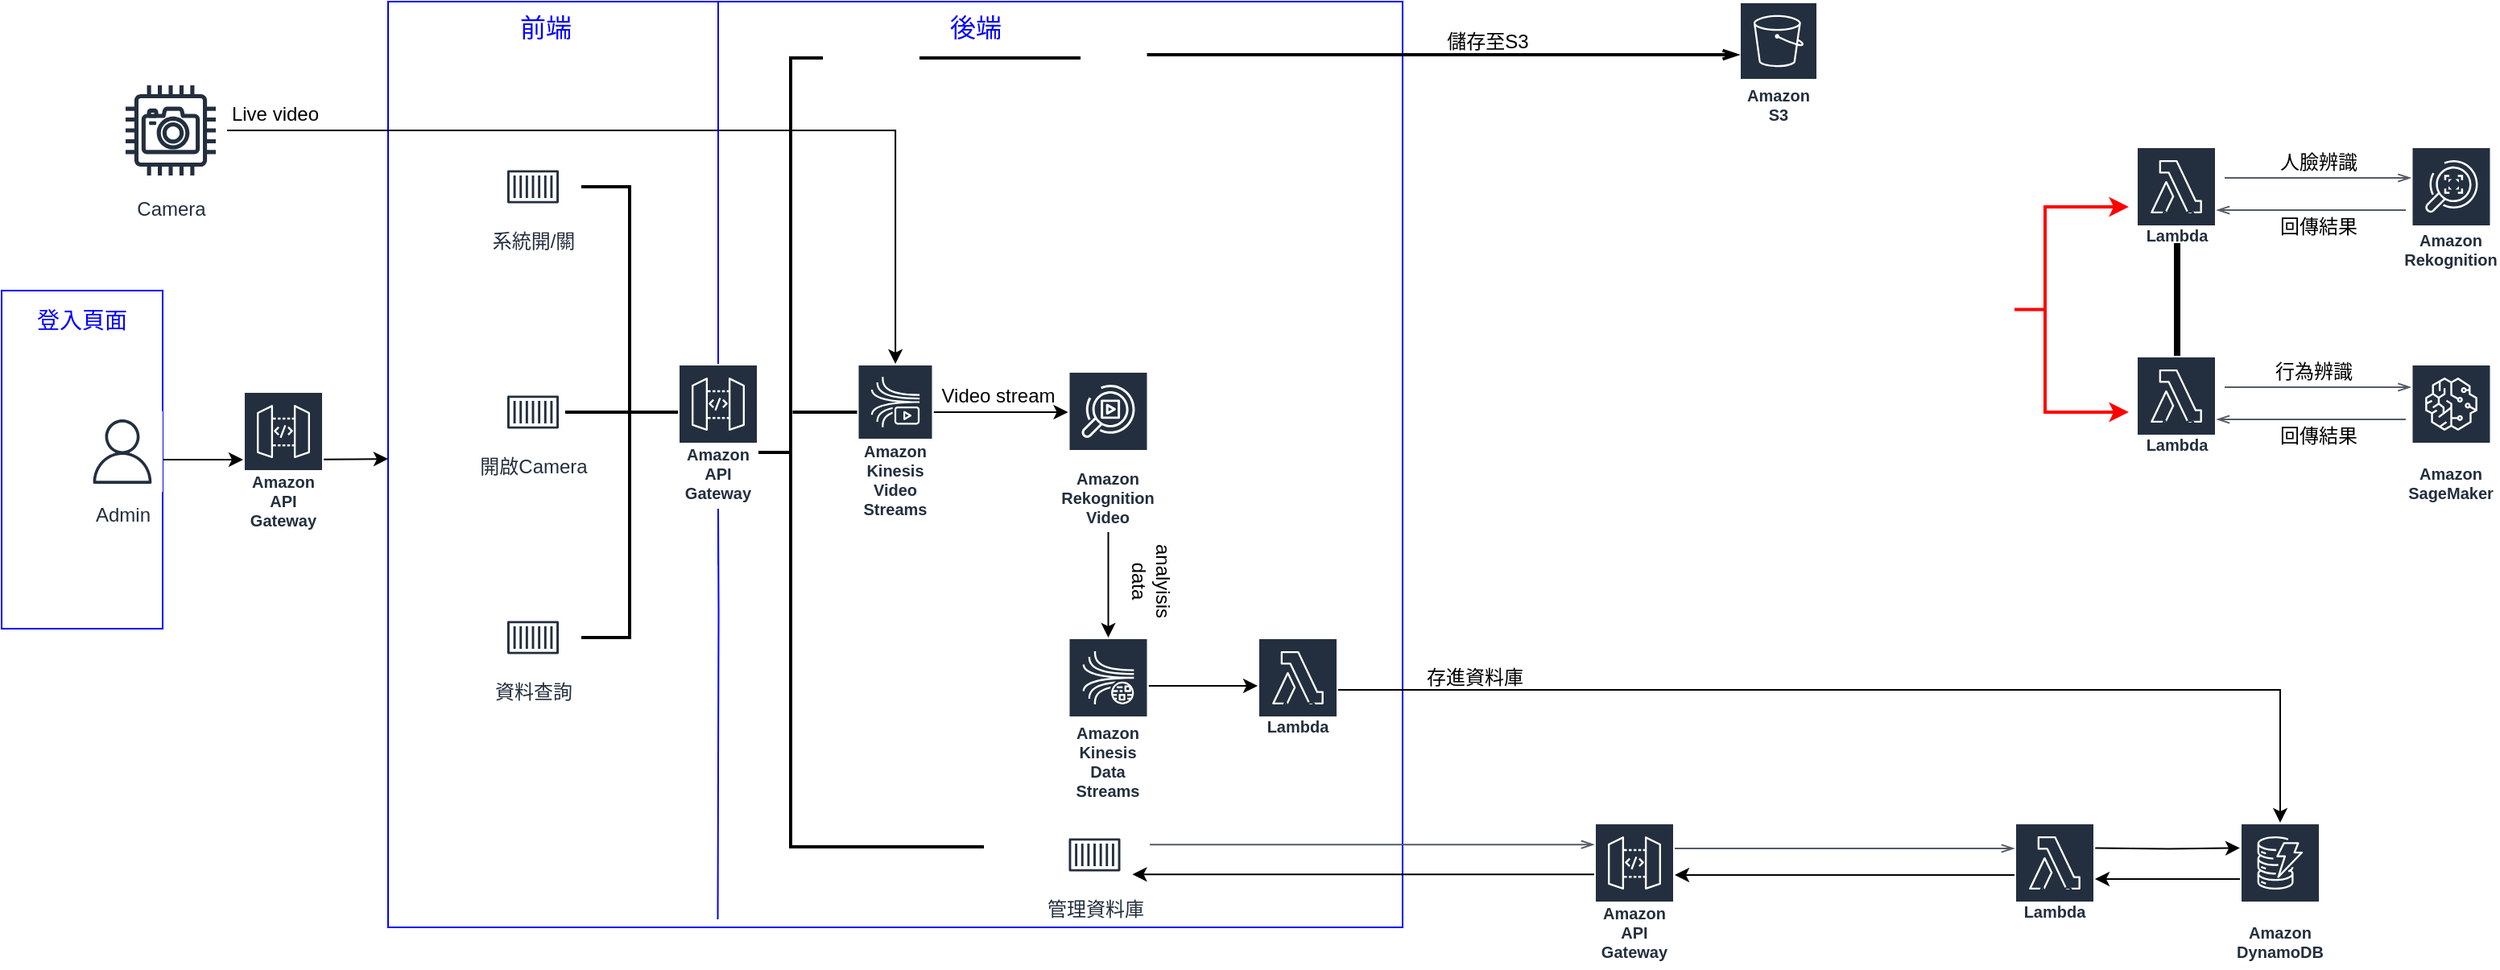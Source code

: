 <mxfile version="22.1.21" type="github">
  <diagram name="第 1 页" id="VFCjEm5W6MaqiMix1aKl">
    <mxGraphModel dx="1876" dy="578" grid="1" gridSize="10" guides="1" tooltips="1" connect="1" arrows="1" fold="1" page="1" pageScale="1" pageWidth="827" pageHeight="1169" math="0" shadow="0">
      <root>
        <mxCell id="0" />
        <mxCell id="1" parent="0" />
        <mxCell id="O1jKtoPmyAMp938oBS-_-39" value="&lt;font color=&quot;#0000ff&quot; style=&quot;font-size: 14px;&quot;&gt;登入頁面&lt;/font&gt;" style="outlineConnect=0;gradientColor=none;html=1;whiteSpace=wrap;fontSize=12;fontStyle=0;strokeColor=#0000ff;fillColor=none;verticalAlign=top;align=center;fontColor=#FF9900;dashed=0;spacingTop=3;" parent="1" vertex="1">
          <mxGeometry x="-330" y="304.5" width="100" height="210" as="geometry" />
        </mxCell>
        <mxCell id="O1jKtoPmyAMp938oBS-_-8" value="" style="outlineConnect=0;gradientColor=none;html=1;whiteSpace=wrap;fontSize=12;fontStyle=0;strokeColor=#0000ff;fillColor=none;verticalAlign=top;align=center;fontColor=#FF9900;dashed=0;spacingTop=3;" parent="1" vertex="1">
          <mxGeometry x="-90" y="125" width="630" height="575" as="geometry" />
        </mxCell>
        <mxCell id="VvQtCBpBmSeENk6v5BYq-13" style="edgeStyle=orthogonalEdgeStyle;rounded=0;orthogonalLoop=1;jettySize=auto;html=1;" parent="1" source="O1jKtoPmyAMp938oBS-_-39" edge="1">
          <mxGeometry relative="1" as="geometry">
            <mxPoint x="-180" y="409.5" as="targetPoint" />
          </mxGeometry>
        </mxCell>
        <mxCell id="O1jKtoPmyAMp938oBS-_-2" value="Admin&lt;br&gt;" style="sketch=0;outlineConnect=0;fontColor=#232F3E;gradientColor=none;strokeColor=#232F3E;fillColor=#ffffff;dashed=0;verticalLabelPosition=bottom;verticalAlign=top;align=center;html=1;fontSize=12;fontStyle=0;aspect=fixed;shape=mxgraph.aws4.resourceIcon;resIcon=mxgraph.aws4.user;" parent="1" vertex="1">
          <mxGeometry x="-280" y="379.5" width="50" height="50" as="geometry" />
        </mxCell>
        <mxCell id="O1jKtoPmyAMp938oBS-_-15" value="管理資料庫" style="sketch=0;outlineConnect=0;fontColor=#232F3E;gradientColor=none;strokeColor=#232F3E;fillColor=#ffffff;dashed=0;verticalLabelPosition=bottom;verticalAlign=top;align=center;html=1;fontSize=12;fontStyle=0;aspect=fixed;shape=mxgraph.aws4.resourceIcon;resIcon=mxgraph.aws4.container_1;" parent="1" vertex="1">
          <mxGeometry x="328.75" y="635" width="40" height="40" as="geometry" />
        </mxCell>
        <mxCell id="O1jKtoPmyAMp938oBS-_-25" style="edgeStyle=orthogonalEdgeStyle;rounded=0;orthogonalLoop=1;jettySize=auto;html=1;exitX=0.5;exitY=1;exitDx=0;exitDy=0;" parent="1" edge="1">
          <mxGeometry relative="1" as="geometry">
            <mxPoint x="316.75" y="157.5" as="sourcePoint" />
            <mxPoint x="316.75" y="157.5" as="targetPoint" />
          </mxGeometry>
        </mxCell>
        <mxCell id="JR7BIPbjYZxuLrK9J2VT-17" style="edgeStyle=orthogonalEdgeStyle;rounded=0;orthogonalLoop=1;jettySize=auto;html=1;strokeWidth=1;" edge="1" parent="1" source="O1jKtoPmyAMp938oBS-_-31" target="a6JBxLxwtquYG9cKJR-4-1">
          <mxGeometry relative="1" as="geometry">
            <Array as="points">
              <mxPoint x="1000" y="670" />
              <mxPoint x="1000" y="670" />
            </Array>
          </mxGeometry>
        </mxCell>
        <mxCell id="O1jKtoPmyAMp938oBS-_-31" value="Amazon DynamoDB" style="sketch=0;outlineConnect=0;fontColor=#232F3E;gradientColor=none;strokeColor=#ffffff;fillColor=#232F3E;dashed=0;verticalLabelPosition=middle;verticalAlign=bottom;align=center;html=1;whiteSpace=wrap;fontSize=10;fontStyle=1;spacing=3;shape=mxgraph.aws4.productIcon;prIcon=mxgraph.aws4.dynamodb;" parent="1" vertex="1">
          <mxGeometry x="1060" y="635" width="50" height="90" as="geometry" />
        </mxCell>
        <mxCell id="O1jKtoPmyAMp938oBS-_-47" value="Amazon Rekognition" style="sketch=0;outlineConnect=0;fontColor=#232F3E;gradientColor=none;strokeColor=#ffffff;fillColor=#232F3E;dashed=0;verticalLabelPosition=middle;verticalAlign=bottom;align=center;html=1;whiteSpace=wrap;fontSize=10;fontStyle=1;spacing=3;shape=mxgraph.aws4.productIcon;prIcon=mxgraph.aws4.rekognition;" parent="1" vertex="1">
          <mxGeometry x="1166.25" y="215" width="50" height="80" as="geometry" />
        </mxCell>
        <mxCell id="JR7BIPbjYZxuLrK9J2VT-18" style="edgeStyle=orthogonalEdgeStyle;rounded=0;orthogonalLoop=1;jettySize=auto;html=1;strokeWidth=1;" edge="1" parent="1" source="a6JBxLxwtquYG9cKJR-4-1" target="a6JBxLxwtquYG9cKJR-4-6">
          <mxGeometry relative="1" as="geometry">
            <Array as="points">
              <mxPoint x="770" y="668" />
              <mxPoint x="770" y="668" />
            </Array>
          </mxGeometry>
        </mxCell>
        <mxCell id="a6JBxLxwtquYG9cKJR-4-1" value="AWS Lambda" style="sketch=0;outlineConnect=0;fontColor=#232F3E;gradientColor=none;strokeColor=#ffffff;fillColor=#232F3E;dashed=0;verticalLabelPosition=middle;verticalAlign=bottom;align=center;html=1;whiteSpace=wrap;fontSize=10;fontStyle=1;spacing=3;shape=mxgraph.aws4.productIcon;prIcon=mxgraph.aws4.lambda;" parent="1" vertex="1">
          <mxGeometry x="920" y="635" width="50" height="65" as="geometry" />
        </mxCell>
        <mxCell id="JR7BIPbjYZxuLrK9J2VT-19" style="edgeStyle=orthogonalEdgeStyle;rounded=0;orthogonalLoop=1;jettySize=auto;html=1;" edge="1" parent="1">
          <mxGeometry relative="1" as="geometry">
            <mxPoint x="659" y="667.08" as="sourcePoint" />
            <mxPoint x="372.25" y="667.08" as="targetPoint" />
            <Array as="points">
              <mxPoint x="540" y="667.08" />
              <mxPoint x="540" y="667.08" />
            </Array>
          </mxGeometry>
        </mxCell>
        <mxCell id="a6JBxLxwtquYG9cKJR-4-6" value="Amazon API Gateway" style="sketch=0;outlineConnect=0;fontColor=#232F3E;gradientColor=none;strokeColor=#ffffff;fillColor=#232F3E;dashed=0;verticalLabelPosition=middle;verticalAlign=bottom;align=center;html=1;whiteSpace=wrap;fontSize=10;fontStyle=1;spacing=3;shape=mxgraph.aws4.productIcon;prIcon=mxgraph.aws4.api_gateway;" parent="1" vertex="1">
          <mxGeometry x="659" y="635" width="50" height="90" as="geometry" />
        </mxCell>
        <mxCell id="a6JBxLxwtquYG9cKJR-4-8" value="" style="edgeStyle=orthogonalEdgeStyle;html=1;endArrow=openThin;elbow=vertical;startArrow=none;endFill=0;strokeColor=#545B64;rounded=0;strokeWidth=1;" parent="1" edge="1">
          <mxGeometry width="100" relative="1" as="geometry">
            <mxPoint x="383" y="648.58" as="sourcePoint" />
            <mxPoint x="659" y="648.58" as="targetPoint" />
            <Array as="points">
              <mxPoint x="520.75" y="648.58" />
              <mxPoint x="520.75" y="648.58" />
            </Array>
          </mxGeometry>
        </mxCell>
        <mxCell id="a6JBxLxwtquYG9cKJR-4-15" value="" style="edgeStyle=orthogonalEdgeStyle;html=1;endArrow=openThin;elbow=vertical;startArrow=none;endFill=0;strokeColor=#545B64;rounded=0;strokeWidth=1;" parent="1" source="a6JBxLxwtquYG9cKJR-4-6" edge="1" target="a6JBxLxwtquYG9cKJR-4-1">
          <mxGeometry width="100" relative="1" as="geometry">
            <mxPoint x="709" y="659.5" as="sourcePoint" />
            <mxPoint x="922.5" y="647" as="targetPoint" />
            <Array as="points">
              <mxPoint x="840" y="651" />
              <mxPoint x="840" y="651" />
            </Array>
          </mxGeometry>
        </mxCell>
        <mxCell id="a6JBxLxwtquYG9cKJR-4-19" value="Amazon S3" style="sketch=0;outlineConnect=0;fontColor=#232F3E;gradientColor=none;strokeColor=#ffffff;fillColor=#232F3E;dashed=0;verticalLabelPosition=middle;verticalAlign=bottom;align=center;html=1;whiteSpace=wrap;fontSize=10;fontStyle=1;spacing=3;shape=mxgraph.aws4.productIcon;prIcon=mxgraph.aws4.s3;" parent="1" vertex="1">
          <mxGeometry x="749" y="125" width="49" height="80" as="geometry" />
        </mxCell>
        <mxCell id="a6JBxLxwtquYG9cKJR-4-30" value="儲存至S3" style="text;html=1;strokeColor=none;fillColor=none;align=center;verticalAlign=middle;whiteSpace=wrap;rounded=0;" parent="1" vertex="1">
          <mxGeometry x="507.5" y="135" width="170" height="30" as="geometry" />
        </mxCell>
        <mxCell id="a6JBxLxwtquYG9cKJR-4-31" value="" style="edgeStyle=orthogonalEdgeStyle;html=1;endArrow=openThin;elbow=vertical;startArrow=none;endFill=0;strokeColor=#000000;rounded=0;strokeWidth=2;" parent="1" target="a6JBxLxwtquYG9cKJR-4-19" edge="1">
          <mxGeometry width="100" relative="1" as="geometry">
            <mxPoint x="382.25" y="157" as="sourcePoint" />
            <mxPoint x="498.25" y="157" as="targetPoint" />
            <Array as="points">
              <mxPoint x="382" y="158" />
            </Array>
          </mxGeometry>
        </mxCell>
        <mxCell id="pPQGrUG8o8pBh9T2TDlA-1" value="AWS Lambda" style="sketch=0;outlineConnect=0;fontColor=#232F3E;gradientColor=none;strokeColor=#ffffff;fillColor=#232F3E;dashed=0;verticalLabelPosition=middle;verticalAlign=bottom;align=center;html=1;whiteSpace=wrap;fontSize=10;fontStyle=1;spacing=3;shape=mxgraph.aws4.productIcon;prIcon=mxgraph.aws4.lambda;" parent="1" vertex="1">
          <mxGeometry x="995.5" y="215" width="50" height="65" as="geometry" />
        </mxCell>
        <mxCell id="pPQGrUG8o8pBh9T2TDlA-9" style="edgeStyle=orthogonalEdgeStyle;rounded=0;orthogonalLoop=1;jettySize=auto;html=1;" parent="1" source="JR7BIPbjYZxuLrK9J2VT-2" target="O1jKtoPmyAMp938oBS-_-31" edge="1">
          <mxGeometry relative="1" as="geometry">
            <mxPoint x="1287" y="570" as="targetPoint" />
            <mxPoint x="538" y="380" as="sourcePoint" />
            <Array as="points">
              <mxPoint x="1085" y="553" />
            </Array>
          </mxGeometry>
        </mxCell>
        <mxCell id="pPQGrUG8o8pBh9T2TDlA-4" value="" style="edgeStyle=orthogonalEdgeStyle;html=1;endArrow=openThin;elbow=vertical;startArrow=none;endFill=0;strokeColor=#545B64;rounded=0;" parent="1" edge="1">
          <mxGeometry width="100" relative="1" as="geometry">
            <mxPoint x="1050.5" y="234.5" as="sourcePoint" />
            <mxPoint x="1166.25" y="234.5" as="targetPoint" />
          </mxGeometry>
        </mxCell>
        <mxCell id="pPQGrUG8o8pBh9T2TDlA-8" value="人臉辨識" style="text;html=1;strokeColor=none;fillColor=none;align=center;verticalAlign=middle;whiteSpace=wrap;rounded=0;" parent="1" vertex="1">
          <mxGeometry x="1079" y="210" width="60" height="30" as="geometry" />
        </mxCell>
        <mxCell id="pPQGrUG8o8pBh9T2TDlA-14" value="&lt;font style=&quot;font-size: 16px;&quot;&gt;後端&lt;/font&gt;" style="text;html=1;strokeColor=none;fillColor=none;align=center;verticalAlign=middle;whiteSpace=wrap;rounded=0;fontSize=16;fontColor=#0000ff;" parent="1" vertex="1">
          <mxGeometry x="160" y="126" width="230" height="30" as="geometry" />
        </mxCell>
        <mxCell id="pPQGrUG8o8pBh9T2TDlA-15" value="&lt;font style=&quot;font-size: 16px;&quot;&gt;前端&lt;/font&gt;" style="text;html=1;strokeColor=none;fillColor=none;align=center;verticalAlign=middle;whiteSpace=wrap;rounded=0;fontSize=16;fontColor=#0000ff;" parent="1" vertex="1">
          <mxGeometry x="-68" y="126" width="151.5" height="30" as="geometry" />
        </mxCell>
        <mxCell id="Vm1vwxEjEGVl82Kh1ue6-2" value="" style="edgeStyle=orthogonalEdgeStyle;html=1;endArrow=none;elbow=vertical;startArrow=openThin;startFill=0;strokeColor=#545B64;rounded=0;" parent="1" edge="1">
          <mxGeometry width="100" relative="1" as="geometry">
            <mxPoint x="1045.5" y="254.5" as="sourcePoint" />
            <mxPoint x="1163" y="254.5" as="targetPoint" />
          </mxGeometry>
        </mxCell>
        <mxCell id="Vm1vwxEjEGVl82Kh1ue6-3" value="回傳結果" style="text;html=1;strokeColor=none;fillColor=none;align=center;verticalAlign=middle;whiteSpace=wrap;rounded=0;" parent="1" vertex="1">
          <mxGeometry x="1058" y="250" width="102" height="30" as="geometry" />
        </mxCell>
        <mxCell id="Vm1vwxEjEGVl82Kh1ue6-5" value="存進資料庫" style="text;html=1;strokeColor=none;fillColor=none;align=center;verticalAlign=middle;whiteSpace=wrap;rounded=0;" parent="1" vertex="1">
          <mxGeometry x="540" y="530" width="90" height="30" as="geometry" />
        </mxCell>
        <mxCell id="Vm1vwxEjEGVl82Kh1ue6-13" value="資料查詢" style="sketch=0;outlineConnect=0;fontColor=#232F3E;gradientColor=none;strokeColor=#232F3E;fillColor=#ffffff;dashed=0;verticalLabelPosition=bottom;verticalAlign=top;align=center;html=1;fontSize=12;fontStyle=0;aspect=fixed;shape=mxgraph.aws4.resourceIcon;resIcon=mxgraph.aws4.container_1;" parent="1" vertex="1">
          <mxGeometry x="-20" y="500" width="40" height="40" as="geometry" />
        </mxCell>
        <mxCell id="8HAPZSc-oPPEdkhKKwZJ-7" value="AWS Lambda" style="sketch=0;outlineConnect=0;fontColor=#232F3E;gradientColor=none;strokeColor=#ffffff;fillColor=#232F3E;dashed=0;verticalLabelPosition=middle;verticalAlign=bottom;align=center;html=1;whiteSpace=wrap;fontSize=10;fontStyle=1;spacing=3;shape=mxgraph.aws4.productIcon;prIcon=mxgraph.aws4.lambda;" parent="1" vertex="1">
          <mxGeometry x="995.5" y="345" width="50" height="65" as="geometry" />
        </mxCell>
        <mxCell id="8HAPZSc-oPPEdkhKKwZJ-8" value="" style="edgeStyle=orthogonalEdgeStyle;html=1;endArrow=openThin;elbow=vertical;startArrow=none;endFill=0;strokeColor=#545B64;rounded=0;" parent="1" edge="1">
          <mxGeometry width="100" relative="1" as="geometry">
            <mxPoint x="1050.5" y="364.5" as="sourcePoint" />
            <mxPoint x="1166.25" y="364.5" as="targetPoint" />
          </mxGeometry>
        </mxCell>
        <mxCell id="8HAPZSc-oPPEdkhKKwZJ-11" value="" style="edgeStyle=orthogonalEdgeStyle;html=1;endArrow=none;elbow=vertical;startArrow=openThin;startFill=0;strokeColor=#545B64;rounded=0;" parent="1" edge="1">
          <mxGeometry width="100" relative="1" as="geometry">
            <mxPoint x="1045.5" y="384.5" as="sourcePoint" />
            <mxPoint x="1163" y="384.5" as="targetPoint" />
          </mxGeometry>
        </mxCell>
        <mxCell id="8HAPZSc-oPPEdkhKKwZJ-12" value="回傳結果" style="text;html=1;strokeColor=none;fillColor=none;align=center;verticalAlign=middle;whiteSpace=wrap;rounded=0;" parent="1" vertex="1">
          <mxGeometry x="1058" y="380" width="102" height="30" as="geometry" />
        </mxCell>
        <mxCell id="8HAPZSc-oPPEdkhKKwZJ-14" value="行為辨識" style="text;html=1;strokeColor=none;fillColor=none;align=center;verticalAlign=middle;whiteSpace=wrap;rounded=0;" parent="1" vertex="1">
          <mxGeometry x="1075.5" y="340" width="60" height="30" as="geometry" />
        </mxCell>
        <mxCell id="8HAPZSc-oPPEdkhKKwZJ-21" value="" style="strokeWidth=2;html=1;shape=mxgraph.flowchart.annotation_2;align=left;labelPosition=right;pointerEvents=1;" parent="1" vertex="1">
          <mxGeometry x="140" y="160" width="40" height="490" as="geometry" />
        </mxCell>
        <mxCell id="8HAPZSc-oPPEdkhKKwZJ-57" style="edgeStyle=orthogonalEdgeStyle;rounded=0;orthogonalLoop=1;jettySize=auto;html=1;entryX=0;entryY=0.306;entryDx=0;entryDy=0;entryPerimeter=0;exitX=1.003;exitY=0.512;exitDx=0;exitDy=0;exitPerimeter=0;strokeWidth=1;" parent="1" edge="1">
          <mxGeometry relative="1" as="geometry">
            <mxPoint x="1060" y="650.71" as="targetPoint" />
            <Array as="points" />
            <mxPoint x="970.164" y="650.79" as="sourcePoint" />
          </mxGeometry>
        </mxCell>
        <mxCell id="VvQtCBpBmSeENk6v5BYq-1" value="Amazon SageMaker" style="sketch=0;outlineConnect=0;fontColor=#232F3E;gradientColor=none;strokeColor=#ffffff;fillColor=#232F3E;dashed=0;verticalLabelPosition=middle;verticalAlign=bottom;align=center;html=1;whiteSpace=wrap;fontSize=10;fontStyle=1;spacing=3;shape=mxgraph.aws4.productIcon;prIcon=mxgraph.aws4.sagemaker;" parent="1" vertex="1">
          <mxGeometry x="1166.25" y="350" width="50" height="90" as="geometry" />
        </mxCell>
        <mxCell id="JR7BIPbjYZxuLrK9J2VT-4" style="edgeStyle=orthogonalEdgeStyle;rounded=0;orthogonalLoop=1;jettySize=auto;html=1;" edge="1" parent="1" source="Vm1vwxEjEGVl82Kh1ue6-8" target="-sES5BDnEpW2IbtICMvI-1">
          <mxGeometry relative="1" as="geometry" />
        </mxCell>
        <mxCell id="Vm1vwxEjEGVl82Kh1ue6-8" value="Camera" style="sketch=0;outlineConnect=0;fontColor=#232F3E;gradientColor=none;strokeColor=#232F3E;fillColor=#ffffff;dashed=0;verticalLabelPosition=bottom;verticalAlign=top;align=center;html=1;fontSize=12;fontStyle=0;aspect=fixed;shape=mxgraph.aws4.resourceIcon;resIcon=mxgraph.aws4.camera;" parent="1" vertex="1">
          <mxGeometry x="-260" y="170" width="70" height="70" as="geometry" />
        </mxCell>
        <mxCell id="VvQtCBpBmSeENk6v5BYq-14" value="系統開/關" style="sketch=0;outlineConnect=0;fontColor=#232F3E;gradientColor=none;strokeColor=#232F3E;fillColor=#ffffff;dashed=0;verticalLabelPosition=bottom;verticalAlign=top;align=center;html=1;fontSize=12;fontStyle=0;aspect=fixed;shape=mxgraph.aws4.resourceIcon;resIcon=mxgraph.aws4.container_1;" parent="1" vertex="1">
          <mxGeometry x="-20" y="220" width="40" height="40" as="geometry" />
        </mxCell>
        <mxCell id="VvQtCBpBmSeENk6v5BYq-22" value="" style="endArrow=none;html=1;rounded=0;strokeColor=#0000ff;" parent="1" source="8HAPZSc-oPPEdkhKKwZJ-15" edge="1">
          <mxGeometry width="50" height="50" relative="1" as="geometry">
            <mxPoint x="111" y="690" as="sourcePoint" />
            <mxPoint x="115" y="125" as="targetPoint" />
            <Array as="points" />
          </mxGeometry>
        </mxCell>
        <mxCell id="VvQtCBpBmSeENk6v5BYq-24" value="" style="strokeWidth=2;html=1;shape=mxgraph.flowchart.annotation_2;align=left;labelPosition=right;pointerEvents=1;rotation=-180;" parent="1" vertex="1">
          <mxGeometry x="30" y="240" width="60" height="280" as="geometry" />
        </mxCell>
        <mxCell id="VvQtCBpBmSeENk6v5BYq-28" style="edgeStyle=orthogonalEdgeStyle;rounded=0;orthogonalLoop=1;jettySize=auto;html=1;" parent="1" edge="1">
          <mxGeometry relative="1" as="geometry">
            <mxPoint x="-130" y="409.33" as="sourcePoint" />
            <mxPoint x="-90" y="409" as="targetPoint" />
            <Array as="points">
              <mxPoint x="-110" y="409.53" />
            </Array>
          </mxGeometry>
        </mxCell>
        <mxCell id="8HAPZSc-oPPEdkhKKwZJ-27" value="Amazon API Gateway" style="sketch=0;outlineConnect=0;fontColor=#232F3E;gradientColor=none;strokeColor=#ffffff;fillColor=#232F3E;dashed=0;verticalLabelPosition=middle;verticalAlign=bottom;align=center;html=1;whiteSpace=wrap;fontSize=10;fontStyle=1;spacing=3;shape=mxgraph.aws4.productIcon;prIcon=mxgraph.aws4.api_gateway;" parent="1" vertex="1">
          <mxGeometry x="-180" y="367" width="50" height="90" as="geometry" />
        </mxCell>
        <mxCell id="VvQtCBpBmSeENk6v5BYq-33" value="" style="line;strokeWidth=4;direction=south;html=1;perimeter=backbonePerimeter;points=[];outlineConnect=0;" parent="1" vertex="1">
          <mxGeometry x="1016" y="275" width="10" height="70" as="geometry" />
        </mxCell>
        <mxCell id="VvQtCBpBmSeENk6v5BYq-34" value="" style="endArrow=none;html=1;rounded=0;strokeColor=#0000ff;" parent="1" edge="1">
          <mxGeometry width="50" height="50" relative="1" as="geometry">
            <mxPoint x="114.75" y="695" as="sourcePoint" />
            <mxPoint x="115.05" y="475" as="targetPoint" />
            <Array as="points">
              <mxPoint x="115.25" y="505" />
              <mxPoint x="115" y="440" />
            </Array>
          </mxGeometry>
        </mxCell>
        <mxCell id="8HAPZSc-oPPEdkhKKwZJ-15" value="Amazon API Gateway" style="sketch=0;outlineConnect=0;fontColor=#232F3E;gradientColor=none;strokeColor=#ffffff;fillColor=#232F3E;dashed=0;verticalLabelPosition=middle;verticalAlign=bottom;align=center;html=1;whiteSpace=wrap;fontSize=10;fontStyle=1;spacing=3;shape=mxgraph.aws4.productIcon;prIcon=mxgraph.aws4.api_gateway;" parent="1" vertex="1">
          <mxGeometry x="90" y="350" width="50" height="90" as="geometry" />
        </mxCell>
        <mxCell id="JR7BIPbjYZxuLrK9J2VT-5" style="edgeStyle=orthogonalEdgeStyle;rounded=0;orthogonalLoop=1;jettySize=auto;html=1;" edge="1" parent="1" source="-sES5BDnEpW2IbtICMvI-1" target="-sES5BDnEpW2IbtICMvI-23">
          <mxGeometry relative="1" as="geometry">
            <Array as="points">
              <mxPoint x="300" y="380" />
              <mxPoint x="300" y="380" />
            </Array>
          </mxGeometry>
        </mxCell>
        <mxCell id="-sES5BDnEpW2IbtICMvI-1" value="Amazon Kinesis Video Streams" style="sketch=0;outlineConnect=0;fontColor=#232F3E;gradientColor=none;strokeColor=#ffffff;fillColor=#232F3E;dashed=0;verticalLabelPosition=middle;verticalAlign=bottom;align=center;html=1;whiteSpace=wrap;fontSize=10;fontStyle=1;spacing=3;shape=mxgraph.aws4.productIcon;prIcon=mxgraph.aws4.kinesis_video_streams;" parent="1" vertex="1">
          <mxGeometry x="201.25" y="350" width="47.5" height="100" as="geometry" />
        </mxCell>
        <mxCell id="-sES5BDnEpW2IbtICMvI-9" value="開啟Camera" style="sketch=0;outlineConnect=0;fontColor=#232F3E;gradientColor=none;strokeColor=#232F3E;fillColor=#ffffff;dashed=0;verticalLabelPosition=bottom;verticalAlign=top;align=center;html=1;fontSize=12;fontStyle=0;aspect=fixed;shape=mxgraph.aws4.resourceIcon;resIcon=mxgraph.aws4.container_1;" parent="1" vertex="1">
          <mxGeometry x="-20" y="360" width="40" height="40" as="geometry" />
        </mxCell>
        <mxCell id="-sES5BDnEpW2IbtICMvI-12" value="" style="line;strokeWidth=2;fillColor=none;align=left;verticalAlign=middle;spacingTop=-1;spacingLeft=3;spacingRight=3;rotatable=0;labelPosition=right;points=[];portConstraint=eastwest;strokeColor=inherit;" parent="1" vertex="1">
          <mxGeometry x="20" y="376" width="40" height="8" as="geometry" />
        </mxCell>
        <mxCell id="-sES5BDnEpW2IbtICMvI-15" value="" style="line;strokeWidth=2;fillColor=none;align=left;verticalAlign=middle;spacingTop=-1;spacingLeft=3;spacingRight=3;rotatable=0;labelPosition=right;points=[];portConstraint=eastwest;strokeColor=inherit;" parent="1" vertex="1">
          <mxGeometry x="180" y="646" width="100" height="8" as="geometry" />
        </mxCell>
        <mxCell id="-sES5BDnEpW2IbtICMvI-16" value="" style="line;strokeWidth=2;fillColor=none;align=left;verticalAlign=middle;spacingTop=-1;spacingLeft=3;spacingRight=3;rotatable=0;labelPosition=right;points=[];portConstraint=eastwest;strokeColor=inherit;" parent="1" vertex="1">
          <mxGeometry x="240" y="156" width="100" height="8" as="geometry" />
        </mxCell>
        <mxCell id="-sES5BDnEpW2IbtICMvI-18" style="edgeStyle=orthogonalEdgeStyle;rounded=0;orthogonalLoop=1;jettySize=auto;html=1;exitX=1;exitY=0;exitDx=0;exitDy=0;exitPerimeter=0;strokeWidth=2;strokeColor=#ff0000;" parent="1" source="-sES5BDnEpW2IbtICMvI-17" edge="1">
          <mxGeometry relative="1" as="geometry">
            <mxPoint x="991" y="252.286" as="targetPoint" />
          </mxGeometry>
        </mxCell>
        <mxCell id="-sES5BDnEpW2IbtICMvI-19" style="edgeStyle=orthogonalEdgeStyle;rounded=0;orthogonalLoop=1;jettySize=auto;html=1;exitX=1;exitY=1;exitDx=0;exitDy=0;exitPerimeter=0;strokeWidth=2;strokeColor=#ff0000;" parent="1" source="-sES5BDnEpW2IbtICMvI-17" edge="1">
          <mxGeometry relative="1" as="geometry">
            <mxPoint x="991" y="380" as="targetPoint" />
          </mxGeometry>
        </mxCell>
        <mxCell id="-sES5BDnEpW2IbtICMvI-17" value="" style="strokeWidth=2;html=1;shape=mxgraph.flowchart.annotation_2;align=left;labelPosition=right;pointerEvents=1;strokeColor=#ff0000;" parent="1" vertex="1">
          <mxGeometry x="920" y="252.5" width="38" height="127.5" as="geometry" />
        </mxCell>
        <mxCell id="JR7BIPbjYZxuLrK9J2VT-6" style="edgeStyle=orthogonalEdgeStyle;rounded=0;orthogonalLoop=1;jettySize=auto;html=1;" edge="1" parent="1" source="-sES5BDnEpW2IbtICMvI-23" target="-sES5BDnEpW2IbtICMvI-25">
          <mxGeometry relative="1" as="geometry" />
        </mxCell>
        <mxCell id="-sES5BDnEpW2IbtICMvI-23" value="Amazon Rekognition Video" style="sketch=0;outlineConnect=0;fontColor=#232F3E;gradientColor=none;strokeColor=#ffffff;fillColor=#232F3E;dashed=0;verticalLabelPosition=middle;verticalAlign=bottom;align=center;html=1;whiteSpace=wrap;fontSize=10;fontStyle=1;spacing=3;shape=mxgraph.aws4.productIcon;prIcon=mxgraph.aws4.rekognition_video;" parent="1" vertex="1">
          <mxGeometry x="332.25" y="354.5" width="50" height="100" as="geometry" />
        </mxCell>
        <mxCell id="JR7BIPbjYZxuLrK9J2VT-13" style="edgeStyle=orthogonalEdgeStyle;rounded=0;orthogonalLoop=1;jettySize=auto;html=1;" edge="1" parent="1" source="-sES5BDnEpW2IbtICMvI-25" target="JR7BIPbjYZxuLrK9J2VT-2">
          <mxGeometry relative="1" as="geometry">
            <Array as="points">
              <mxPoint x="420" y="550" />
              <mxPoint x="420" y="550" />
            </Array>
          </mxGeometry>
        </mxCell>
        <mxCell id="-sES5BDnEpW2IbtICMvI-25" value="Amazon Kinesis Data Streams" style="sketch=0;outlineConnect=0;fontColor=#232F3E;gradientColor=none;strokeColor=#ffffff;fillColor=#232F3E;dashed=0;verticalLabelPosition=middle;verticalAlign=bottom;align=center;html=1;whiteSpace=wrap;fontSize=10;fontStyle=1;spacing=3;shape=mxgraph.aws4.productIcon;prIcon=mxgraph.aws4.kinesis_data_streams;" parent="1" vertex="1">
          <mxGeometry x="332.25" y="520" width="50" height="105" as="geometry" />
        </mxCell>
        <mxCell id="JR7BIPbjYZxuLrK9J2VT-2" value="AWS Lambda" style="sketch=0;outlineConnect=0;fontColor=#232F3E;gradientColor=none;strokeColor=#ffffff;fillColor=#232F3E;dashed=0;verticalLabelPosition=middle;verticalAlign=bottom;align=center;html=1;whiteSpace=wrap;fontSize=10;fontStyle=1;spacing=3;shape=mxgraph.aws4.productIcon;prIcon=mxgraph.aws4.lambda;" vertex="1" parent="1">
          <mxGeometry x="450" y="520" width="50" height="65" as="geometry" />
        </mxCell>
        <mxCell id="JR7BIPbjYZxuLrK9J2VT-10" value="" style="line;strokeWidth=2;fillColor=none;align=left;verticalAlign=middle;spacingTop=-1;spacingLeft=3;spacingRight=3;rotatable=0;labelPosition=right;points=[];portConstraint=eastwest;strokeColor=inherit;" vertex="1" parent="1">
          <mxGeometry x="161.25" y="376" width="40" height="8" as="geometry" />
        </mxCell>
        <mxCell id="JR7BIPbjYZxuLrK9J2VT-11" value="Live video" style="text;html=1;strokeColor=none;fillColor=none;align=center;verticalAlign=middle;whiteSpace=wrap;rounded=0;" vertex="1" parent="1">
          <mxGeometry x="-190" y="180" width="60" height="30" as="geometry" />
        </mxCell>
        <mxCell id="JR7BIPbjYZxuLrK9J2VT-12" value="Video stream" style="text;html=1;strokeColor=none;fillColor=none;align=center;verticalAlign=middle;whiteSpace=wrap;rounded=0;" vertex="1" parent="1">
          <mxGeometry x="248.75" y="354.5" width="80" height="30" as="geometry" />
        </mxCell>
        <mxCell id="JR7BIPbjYZxuLrK9J2VT-14" value="analyisis data" style="text;html=1;strokeColor=none;fillColor=none;align=center;verticalAlign=middle;whiteSpace=wrap;rounded=0;rotation=90;" vertex="1" parent="1">
          <mxGeometry x="354" y="470" width="60" height="30" as="geometry" />
        </mxCell>
      </root>
    </mxGraphModel>
  </diagram>
</mxfile>
